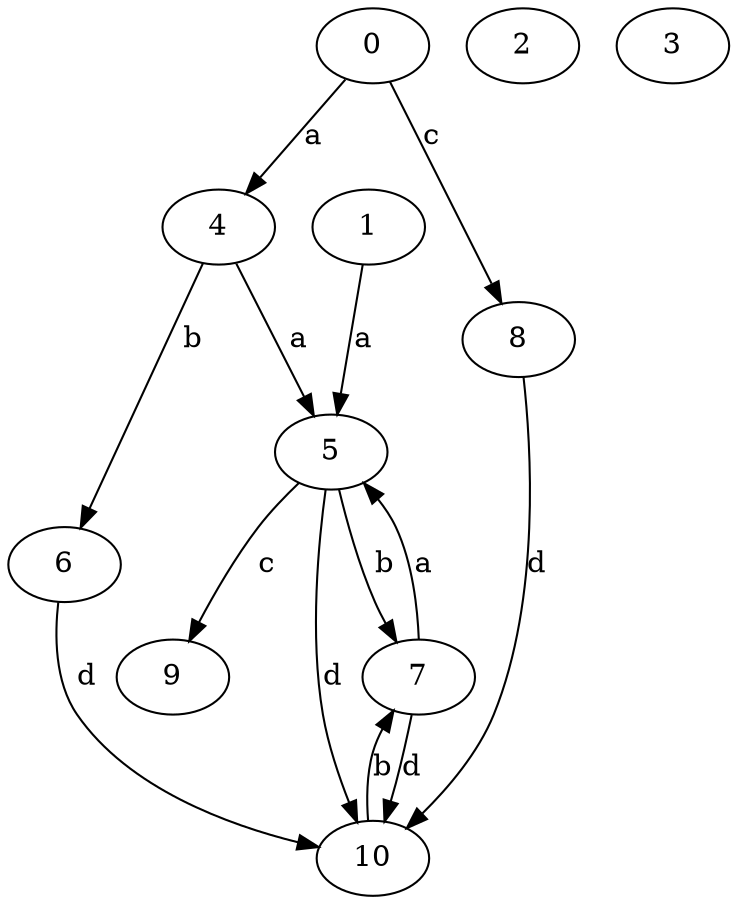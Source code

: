 strict digraph  {
4;
5;
6;
0;
1;
2;
7;
8;
3;
9;
10;
4 -> 5  [label=a];
4 -> 6  [label=b];
5 -> 7  [label=b];
5 -> 9  [label=c];
5 -> 10  [label=d];
6 -> 10  [label=d];
0 -> 4  [label=a];
0 -> 8  [label=c];
1 -> 5  [label=a];
7 -> 5  [label=a];
7 -> 10  [label=d];
8 -> 10  [label=d];
10 -> 7  [label=b];
}
